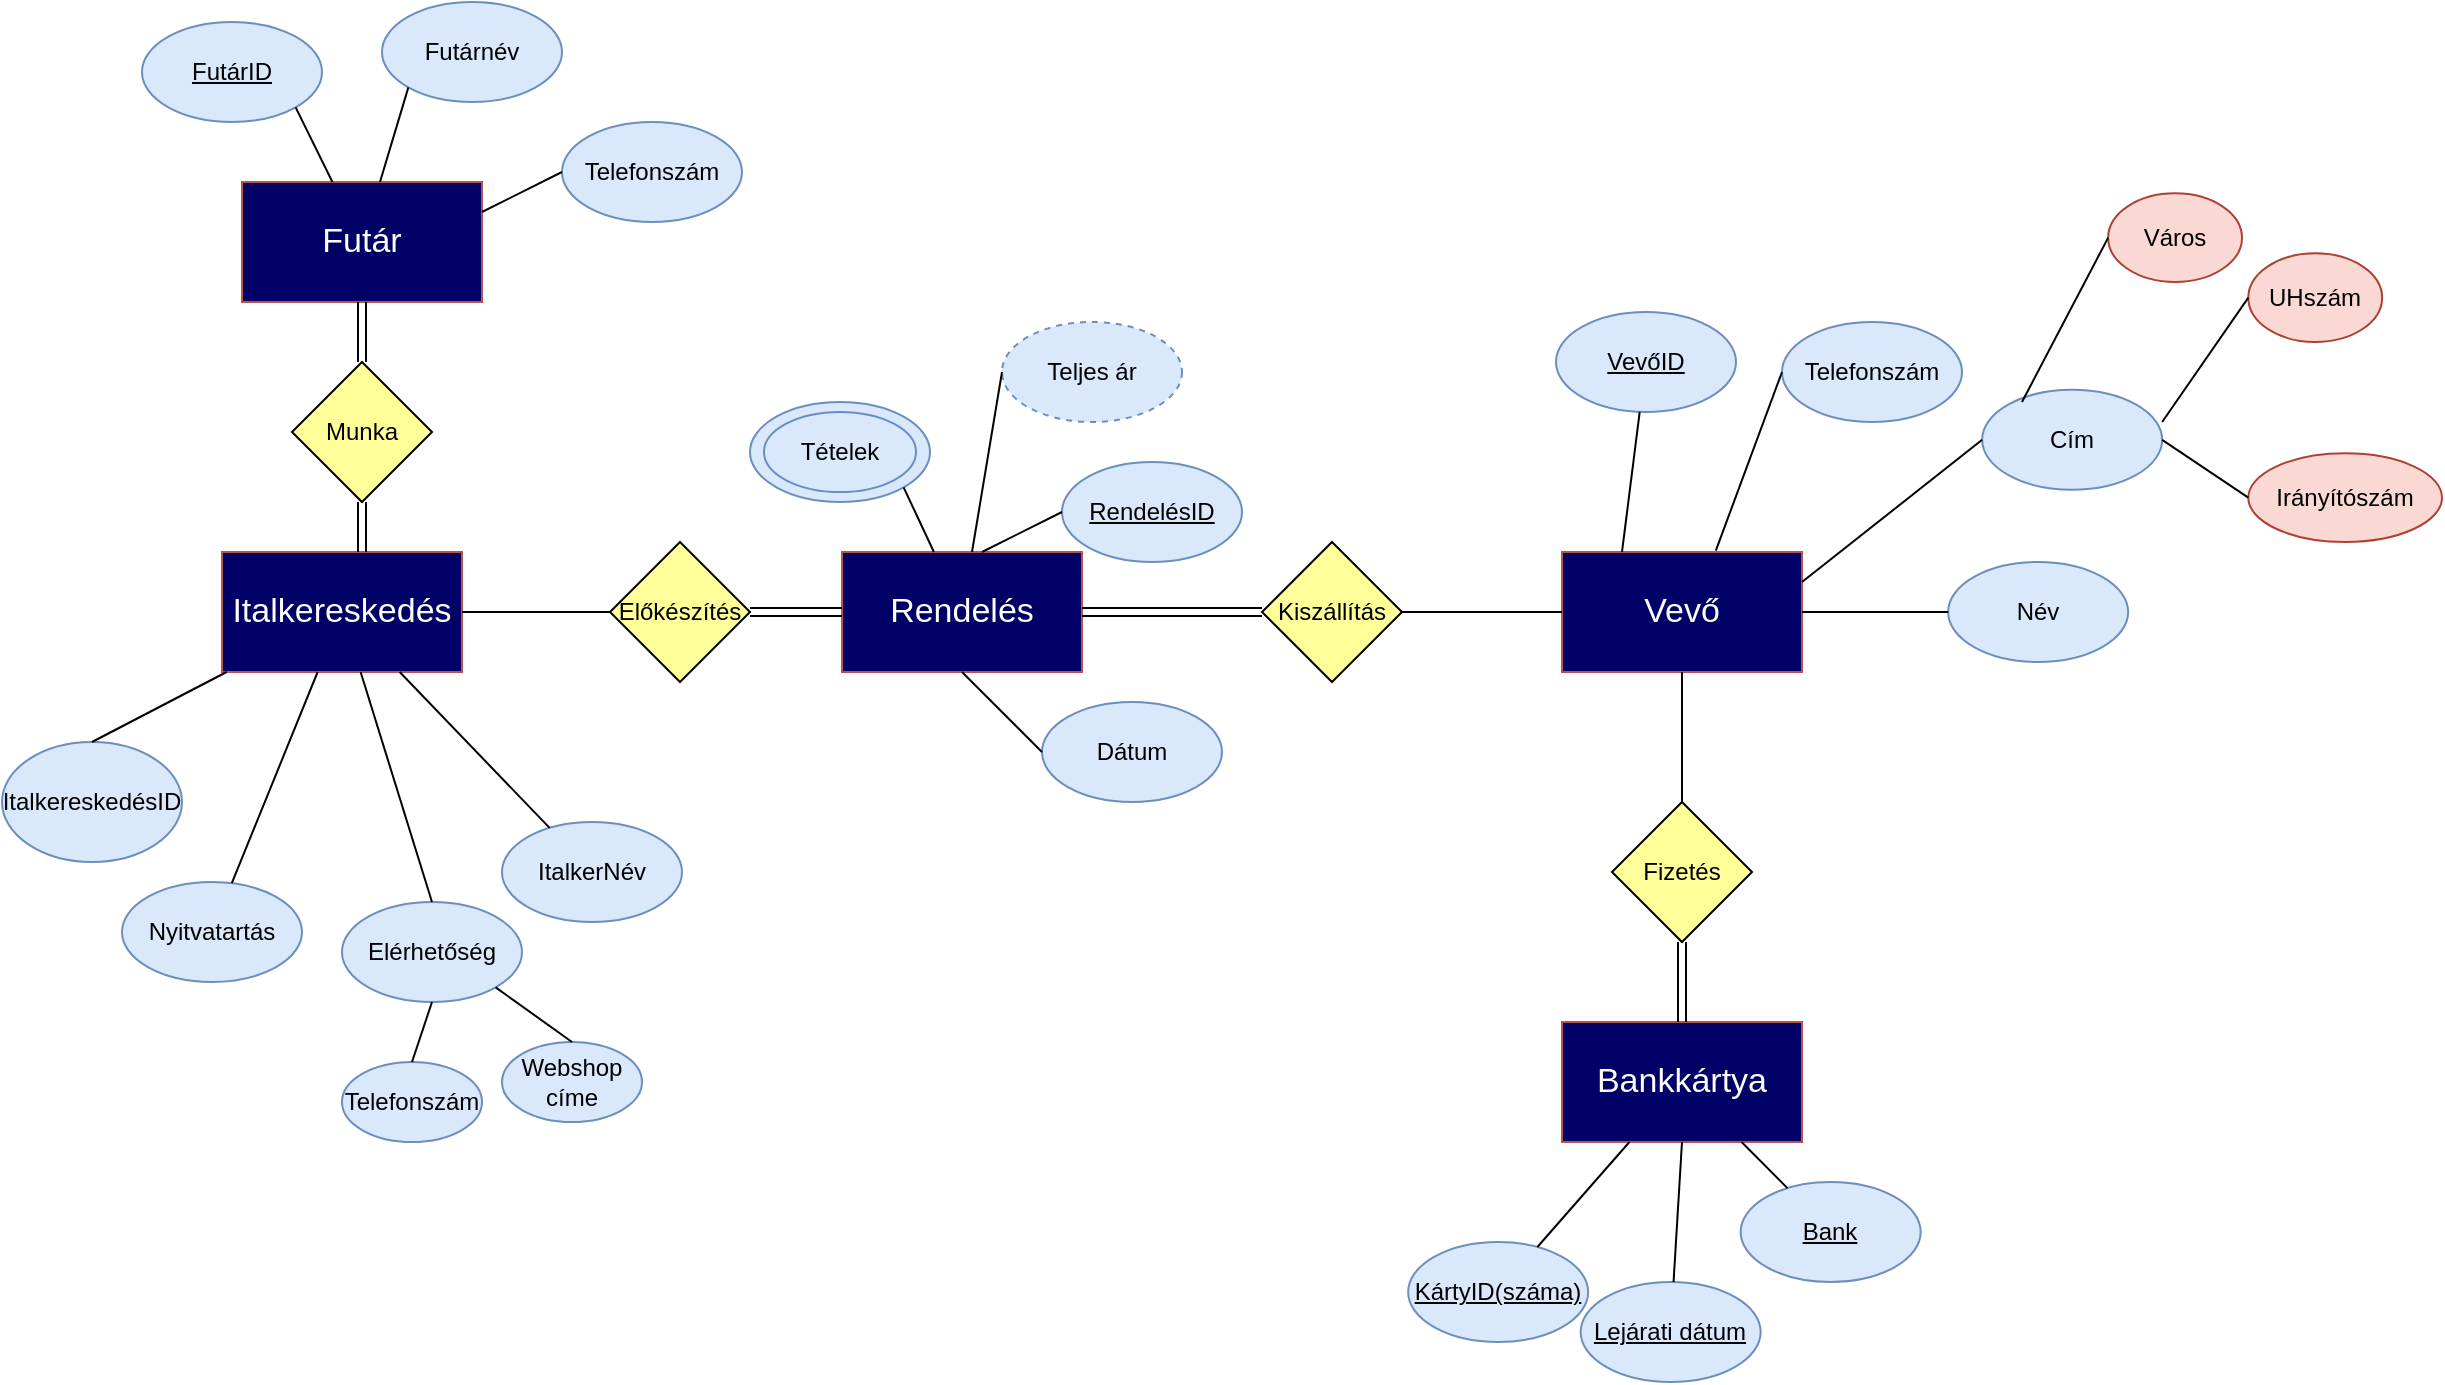<mxfile version="13.10.3" type="google"><diagram id="BLI_up4wdXT9rEUt4TvW" name="Page-1"><mxGraphModel dx="1865" dy="580" grid="1" gridSize="10" guides="1" tooltips="1" connect="1" arrows="1" fold="1" page="1" pageScale="1" pageWidth="827" pageHeight="1169" math="0" shadow="0"><root><mxCell id="0"/><mxCell id="1" parent="0"/><mxCell id="gjWTiHlFg1Z86SKk8JYK-1" value="&lt;font color=&quot;#fcfcfc&quot; style=&quot;font-size: 17px&quot;&gt;Futár&lt;/font&gt;" style="rounded=0;whiteSpace=wrap;html=1;strokeColor=#b85450;fillColor=#000066;" parent="1" vertex="1"><mxGeometry x="80" y="100" width="120" height="60" as="geometry"/></mxCell><mxCell id="gjWTiHlFg1Z86SKk8JYK-2" value="&lt;u&gt;FutárID&lt;/u&gt;" style="ellipse;whiteSpace=wrap;html=1;fillColor=#dae8fc;strokeColor=#6c8ebf;" parent="1" vertex="1"><mxGeometry x="30" y="20" width="90" height="50" as="geometry"/></mxCell><mxCell id="gjWTiHlFg1Z86SKk8JYK-3" value="Futárnév" style="ellipse;whiteSpace=wrap;html=1;fillColor=#dae8fc;strokeColor=#6c8ebf;" parent="1" vertex="1"><mxGeometry x="150" y="10" width="90" height="50" as="geometry"/></mxCell><mxCell id="gjWTiHlFg1Z86SKk8JYK-5" value="&lt;font color=&quot;#fcfcfc&quot; style=&quot;font-size: 17px&quot;&gt;Italkereskedés&lt;/font&gt;" style="rounded=0;whiteSpace=wrap;html=1;strokeColor=#b85450;fillColor=#000066;" parent="1" vertex="1"><mxGeometry x="70" y="285" width="120" height="60" as="geometry"/></mxCell><mxCell id="gjWTiHlFg1Z86SKk8JYK-7" value="&lt;font color=&quot;#fcfcfc&quot; style=&quot;font-size: 17px&quot;&gt;Rendelés&lt;/font&gt;" style="rounded=0;whiteSpace=wrap;html=1;strokeColor=#b85450;fillColor=#000066;" parent="1" vertex="1"><mxGeometry x="380" y="285" width="120" height="60" as="geometry"/></mxCell><mxCell id="gjWTiHlFg1Z86SKk8JYK-8" value="&lt;font color=&quot;#fcfcfc&quot; style=&quot;font-size: 17px&quot;&gt;Vevő&lt;/font&gt;" style="rounded=0;whiteSpace=wrap;html=1;strokeColor=#b85450;fillColor=#000066;" parent="1" vertex="1"><mxGeometry x="740" y="285" width="120" height="60" as="geometry"/></mxCell><mxCell id="gjWTiHlFg1Z86SKk8JYK-9" value="&lt;font color=&quot;#fcfcfc&quot; style=&quot;font-size: 17px&quot;&gt;Bankkártya&lt;/font&gt;" style="rounded=0;whiteSpace=wrap;html=1;strokeColor=#b85450;fillColor=#000066;" parent="1" vertex="1"><mxGeometry x="740" y="520" width="120" height="60" as="geometry"/></mxCell><mxCell id="gjWTiHlFg1Z86SKk8JYK-10" value="Telefonszám" style="ellipse;whiteSpace=wrap;html=1;fillColor=#dae8fc;strokeColor=#6c8ebf;" parent="1" vertex="1"><mxGeometry x="240" y="70" width="90" height="50" as="geometry"/></mxCell><mxCell id="gjWTiHlFg1Z86SKk8JYK-11" value="" style="endArrow=none;html=1;entryX=0;entryY=1;entryDx=0;entryDy=0;" parent="1" source="gjWTiHlFg1Z86SKk8JYK-1" target="gjWTiHlFg1Z86SKk8JYK-3" edge="1"><mxGeometry width="50" height="50" relative="1" as="geometry"><mxPoint x="370" y="320" as="sourcePoint"/><mxPoint x="420" y="270" as="targetPoint"/></mxGeometry></mxCell><mxCell id="gjWTiHlFg1Z86SKk8JYK-12" value="" style="endArrow=none;html=1;entryX=0;entryY=0.5;entryDx=0;entryDy=0;exitX=1;exitY=0.25;exitDx=0;exitDy=0;" parent="1" source="gjWTiHlFg1Z86SKk8JYK-1" target="gjWTiHlFg1Z86SKk8JYK-10" edge="1"><mxGeometry width="50" height="50" relative="1" as="geometry"><mxPoint x="370" y="320" as="sourcePoint"/><mxPoint x="420" y="270" as="targetPoint"/></mxGeometry></mxCell><mxCell id="gjWTiHlFg1Z86SKk8JYK-14" value="" style="endArrow=none;html=1;entryX=1;entryY=1;entryDx=0;entryDy=0;" parent="1" source="gjWTiHlFg1Z86SKk8JYK-1" target="gjWTiHlFg1Z86SKk8JYK-2" edge="1"><mxGeometry width="50" height="50" relative="1" as="geometry"><mxPoint x="75" y="130" as="sourcePoint"/><mxPoint x="173.096" y="62.631" as="targetPoint"/></mxGeometry></mxCell><mxCell id="gjWTiHlFg1Z86SKk8JYK-16" value="ItalkereskedésID" style="ellipse;whiteSpace=wrap;html=1;fillColor=#dae8fc;strokeColor=#6c8ebf;" parent="1" vertex="1"><mxGeometry x="-40" y="380" width="90" height="60" as="geometry"/></mxCell><mxCell id="gjWTiHlFg1Z86SKk8JYK-17" value="" style="endArrow=none;html=1;exitX=0.5;exitY=0;exitDx=0;exitDy=0;" parent="1" source="gjWTiHlFg1Z86SKk8JYK-16" target="gjWTiHlFg1Z86SKk8JYK-5" edge="1"><mxGeometry width="50" height="50" relative="1" as="geometry"><mxPoint x="-10" y="415.0" as="sourcePoint"/><mxPoint x="210" y="570" as="targetPoint"/></mxGeometry></mxCell><mxCell id="gjWTiHlFg1Z86SKk8JYK-18" value="Nyitvatartás" style="ellipse;whiteSpace=wrap;html=1;fillColor=#dae8fc;strokeColor=#6c8ebf;" parent="1" vertex="1"><mxGeometry x="20" y="450" width="90" height="50" as="geometry"/></mxCell><mxCell id="gjWTiHlFg1Z86SKk8JYK-19" value="" style="endArrow=none;html=1;" parent="1" source="gjWTiHlFg1Z86SKk8JYK-5" target="gjWTiHlFg1Z86SKk8JYK-18" edge="1"><mxGeometry width="50" height="50" relative="1" as="geometry"><mxPoint x="80" y="465.0" as="sourcePoint"/><mxPoint x="300" y="620" as="targetPoint"/></mxGeometry></mxCell><mxCell id="gjWTiHlFg1Z86SKk8JYK-20" value="Elérhetőség" style="ellipse;whiteSpace=wrap;html=1;fillColor=#dae8fc;strokeColor=#6c8ebf;" parent="1" vertex="1"><mxGeometry x="130" y="460" width="90" height="50" as="geometry"/></mxCell><mxCell id="gjWTiHlFg1Z86SKk8JYK-21" value="" style="endArrow=none;html=1;entryX=0.5;entryY=0;entryDx=0;entryDy=0;" parent="1" source="gjWTiHlFg1Z86SKk8JYK-5" target="gjWTiHlFg1Z86SKk8JYK-20" edge="1"><mxGeometry width="50" height="50" relative="1" as="geometry"><mxPoint x="190" y="555.0" as="sourcePoint"/><mxPoint x="410" y="710" as="targetPoint"/></mxGeometry></mxCell><mxCell id="gjWTiHlFg1Z86SKk8JYK-22" value="Telefonszám" style="ellipse;whiteSpace=wrap;html=1;fillColor=#dae8fc;strokeColor=#6c8ebf;" parent="1" vertex="1"><mxGeometry x="130" y="540" width="70" height="40" as="geometry"/></mxCell><mxCell id="gjWTiHlFg1Z86SKk8JYK-23" value="" style="endArrow=none;html=1;entryX=0.5;entryY=0;entryDx=0;entryDy=0;exitX=0.5;exitY=1;exitDx=0;exitDy=0;" parent="1" source="gjWTiHlFg1Z86SKk8JYK-20" target="gjWTiHlFg1Z86SKk8JYK-22" edge="1"><mxGeometry width="50" height="50" relative="1" as="geometry"><mxPoint x="70" y="585.0" as="sourcePoint"/><mxPoint x="290" y="740" as="targetPoint"/></mxGeometry></mxCell><mxCell id="gjWTiHlFg1Z86SKk8JYK-24" value="Webshop címe" style="ellipse;whiteSpace=wrap;html=1;fillColor=#dae8fc;strokeColor=#6c8ebf;" parent="1" vertex="1"><mxGeometry x="210" y="530" width="70" height="40" as="geometry"/></mxCell><mxCell id="gjWTiHlFg1Z86SKk8JYK-25" value="" style="endArrow=none;html=1;entryX=0.5;entryY=0;entryDx=0;entryDy=0;exitX=1;exitY=1;exitDx=0;exitDy=0;" parent="1" source="gjWTiHlFg1Z86SKk8JYK-20" target="gjWTiHlFg1Z86SKk8JYK-24" edge="1"><mxGeometry width="50" height="50" relative="1" as="geometry"><mxPoint x="255" y="500" as="sourcePoint"/><mxPoint x="370" y="730" as="targetPoint"/></mxGeometry></mxCell><mxCell id="gjWTiHlFg1Z86SKk8JYK-28" value="ItalkerNév" style="ellipse;whiteSpace=wrap;html=1;fillColor=#dae8fc;strokeColor=#6c8ebf;" parent="1" vertex="1"><mxGeometry x="210" y="420" width="90" height="50" as="geometry"/></mxCell><mxCell id="gjWTiHlFg1Z86SKk8JYK-29" value="" style="endArrow=none;html=1;" parent="1" source="gjWTiHlFg1Z86SKk8JYK-5" target="gjWTiHlFg1Z86SKk8JYK-28" edge="1"><mxGeometry width="50" height="50" relative="1" as="geometry"><mxPoint x="316.34" y="310" as="sourcePoint"/><mxPoint x="490" y="590" as="targetPoint"/></mxGeometry></mxCell><mxCell id="gjWTiHlFg1Z86SKk8JYK-30" value="Kiszállítás" style="rhombus;whiteSpace=wrap;html=1;fillColor=#FFFF99;" parent="1" vertex="1"><mxGeometry x="590" y="280" width="70" height="70" as="geometry"/></mxCell><mxCell id="gjWTiHlFg1Z86SKk8JYK-31" value="" style="endArrow=none;html=1;entryX=0;entryY=0.5;entryDx=0;entryDy=0;exitX=1;exitY=0.5;exitDx=0;exitDy=0;shape=link;" parent="1" source="gjWTiHlFg1Z86SKk8JYK-7" target="gjWTiHlFg1Z86SKk8JYK-30" edge="1"><mxGeometry width="50" height="50" relative="1" as="geometry"><mxPoint x="370" y="310" as="sourcePoint"/><mxPoint x="420" y="260" as="targetPoint"/></mxGeometry></mxCell><mxCell id="gjWTiHlFg1Z86SKk8JYK-34" value="" style="endArrow=none;html=1;entryX=0;entryY=0.5;entryDx=0;entryDy=0;exitX=1;exitY=0.5;exitDx=0;exitDy=0;" parent="1" source="gjWTiHlFg1Z86SKk8JYK-30" target="gjWTiHlFg1Z86SKk8JYK-8" edge="1"><mxGeometry width="50" height="50" relative="1" as="geometry"><mxPoint x="510.0" y="325" as="sourcePoint"/><mxPoint x="600.0" y="325" as="targetPoint"/></mxGeometry></mxCell><mxCell id="gjWTiHlFg1Z86SKk8JYK-35" value="Előkészítés" style="rhombus;whiteSpace=wrap;html=1;fillColor=#FFFF99;" parent="1" vertex="1"><mxGeometry x="264" y="280" width="70" height="70" as="geometry"/></mxCell><mxCell id="gjWTiHlFg1Z86SKk8JYK-36" value="" style="endArrow=none;html=1;entryX=0;entryY=0.5;entryDx=0;entryDy=0;" parent="1" target="gjWTiHlFg1Z86SKk8JYK-35" edge="1"><mxGeometry width="50" height="50" relative="1" as="geometry"><mxPoint x="190" y="315" as="sourcePoint"/><mxPoint x="94" y="260" as="targetPoint"/></mxGeometry></mxCell><mxCell id="gjWTiHlFg1Z86SKk8JYK-37" value="" style="endArrow=none;html=1;exitX=1;exitY=0.5;exitDx=0;exitDy=0;shape=link;" parent="1" source="gjWTiHlFg1Z86SKk8JYK-35" edge="1"><mxGeometry width="50" height="50" relative="1" as="geometry"><mxPoint x="184.0" y="325" as="sourcePoint"/><mxPoint x="380" y="315" as="targetPoint"/></mxGeometry></mxCell><mxCell id="gjWTiHlFg1Z86SKk8JYK-40" value="Fizetés" style="rhombus;whiteSpace=wrap;html=1;fillColor=#FFFF99;" parent="1" vertex="1"><mxGeometry x="765" y="410" width="70" height="70" as="geometry"/></mxCell><mxCell id="gjWTiHlFg1Z86SKk8JYK-41" value="" style="endArrow=none;html=1;exitX=0.5;exitY=0;exitDx=0;exitDy=0;entryX=0.5;entryY=1;entryDx=0;entryDy=0;shape=link;" parent="1" source="gjWTiHlFg1Z86SKk8JYK-9" target="gjWTiHlFg1Z86SKk8JYK-40" edge="1"><mxGeometry width="50" height="50" relative="1" as="geometry"><mxPoint x="670.0" y="445" as="sourcePoint"/><mxPoint x="790" y="480" as="targetPoint"/></mxGeometry></mxCell><mxCell id="gjWTiHlFg1Z86SKk8JYK-42" value="" style="endArrow=none;html=1;exitX=0.5;exitY=0;exitDx=0;exitDy=0;entryX=0.5;entryY=1;entryDx=0;entryDy=0;" parent="1" source="gjWTiHlFg1Z86SKk8JYK-40" target="gjWTiHlFg1Z86SKk8JYK-8" edge="1"><mxGeometry width="50" height="50" relative="1" as="geometry"><mxPoint x="680.0" y="455" as="sourcePoint"/><mxPoint x="810" y="350" as="targetPoint"/></mxGeometry></mxCell><mxCell id="gjWTiHlFg1Z86SKk8JYK-43" value="Munka" style="rhombus;whiteSpace=wrap;html=1;fillColor=#FFFF99;" parent="1" vertex="1"><mxGeometry x="105" y="190" width="70" height="70" as="geometry"/></mxCell><mxCell id="gjWTiHlFg1Z86SKk8JYK-44" value="" style="endArrow=none;html=1;entryX=0.5;entryY=1;entryDx=0;entryDy=0;shape=link;" parent="1" target="gjWTiHlFg1Z86SKk8JYK-43" edge="1"><mxGeometry width="50" height="50" relative="1" as="geometry"><mxPoint x="140" y="285" as="sourcePoint"/><mxPoint x="-70" y="170" as="targetPoint"/></mxGeometry></mxCell><mxCell id="gjWTiHlFg1Z86SKk8JYK-45" value="" style="endArrow=none;html=1;entryX=0.5;entryY=1;entryDx=0;entryDy=0;exitX=0.5;exitY=0;exitDx=0;exitDy=0;shape=link;" parent="1" source="gjWTiHlFg1Z86SKk8JYK-43" target="gjWTiHlFg1Z86SKk8JYK-1" edge="1"><mxGeometry width="50" height="50" relative="1" as="geometry"><mxPoint x="20.0" y="235" as="sourcePoint"/><mxPoint x="250.0" y="225" as="targetPoint"/></mxGeometry></mxCell><mxCell id="gjWTiHlFg1Z86SKk8JYK-46" value="&lt;u&gt;RendelésID&lt;/u&gt;" style="ellipse;whiteSpace=wrap;html=1;fillColor=#dae8fc;strokeColor=#6c8ebf;" parent="1" vertex="1"><mxGeometry x="490" y="240" width="90" height="50" as="geometry"/></mxCell><mxCell id="gjWTiHlFg1Z86SKk8JYK-47" value="" style="endArrow=none;html=1;entryX=0;entryY=0.5;entryDx=0;entryDy=0;exitX=1;exitY=0.25;exitDx=0;exitDy=0;" parent="1" target="gjWTiHlFg1Z86SKk8JYK-46" edge="1"><mxGeometry width="50" height="50" relative="1" as="geometry"><mxPoint x="450" y="285.0" as="sourcePoint"/><mxPoint x="670" y="440" as="targetPoint"/></mxGeometry></mxCell><mxCell id="gjWTiHlFg1Z86SKk8JYK-48" value="Teljes ár" style="ellipse;whiteSpace=wrap;html=1;fillColor=#dae8fc;strokeColor=#6c8ebf;dashed=1;" parent="1" vertex="1"><mxGeometry x="460" y="170" width="90" height="50" as="geometry"/></mxCell><mxCell id="gjWTiHlFg1Z86SKk8JYK-49" value="" style="endArrow=none;html=1;entryX=0;entryY=0.5;entryDx=0;entryDy=0;" parent="1" source="gjWTiHlFg1Z86SKk8JYK-7" target="gjWTiHlFg1Z86SKk8JYK-48" edge="1"><mxGeometry width="50" height="50" relative="1" as="geometry"><mxPoint x="430" y="280" as="sourcePoint"/><mxPoint x="640" y="370" as="targetPoint"/></mxGeometry></mxCell><mxCell id="gjWTiHlFg1Z86SKk8JYK-51" value="Tételek" style="ellipse;whiteSpace=wrap;html=1;fillColor=#dae8fc;strokeColor=#6c8ebf;" parent="1" vertex="1"><mxGeometry x="334" y="210" width="90" height="50" as="geometry"/></mxCell><mxCell id="gjWTiHlFg1Z86SKk8JYK-52" value="" style="endArrow=none;html=1;entryX=1;entryY=1;entryDx=0;entryDy=0;" parent="1" source="gjWTiHlFg1Z86SKk8JYK-7" target="gjWTiHlFg1Z86SKk8JYK-51" edge="1"><mxGeometry width="50" height="50" relative="1" as="geometry"><mxPoint x="290" y="255.0" as="sourcePoint"/><mxPoint x="510" y="410" as="targetPoint"/></mxGeometry></mxCell><mxCell id="gjWTiHlFg1Z86SKk8JYK-53" value="Dátum" style="ellipse;whiteSpace=wrap;html=1;fillColor=#dae8fc;strokeColor=#6c8ebf;" parent="1" vertex="1"><mxGeometry x="480" y="360" width="90" height="50" as="geometry"/></mxCell><mxCell id="gjWTiHlFg1Z86SKk8JYK-54" value="" style="endArrow=none;html=1;entryX=0;entryY=0.5;entryDx=0;entryDy=0;exitX=0.5;exitY=1;exitDx=0;exitDy=0;" parent="1" source="gjWTiHlFg1Z86SKk8JYK-7" target="gjWTiHlFg1Z86SKk8JYK-53" edge="1"><mxGeometry width="50" height="50" relative="1" as="geometry"><mxPoint x="440" y="405.0" as="sourcePoint"/><mxPoint x="660" y="560" as="targetPoint"/></mxGeometry></mxCell><mxCell id="gjWTiHlFg1Z86SKk8JYK-56" value="" style="ellipse;whiteSpace=wrap;html=1;strokeColor=#6c8ebf;fillColor=none;" parent="1" vertex="1"><mxGeometry x="341" y="215" width="76" height="40" as="geometry"/></mxCell><mxCell id="gjWTiHlFg1Z86SKk8JYK-57" value="Telefonszám" style="ellipse;whiteSpace=wrap;html=1;fillColor=#dae8fc;strokeColor=#6c8ebf;" parent="1" vertex="1"><mxGeometry x="850" y="170" width="90" height="50" as="geometry"/></mxCell><mxCell id="gjWTiHlFg1Z86SKk8JYK-58" value="" style="endArrow=none;html=1;entryX=0;entryY=0.5;entryDx=0;entryDy=0;exitX=0.641;exitY=-0.011;exitDx=0;exitDy=0;exitPerimeter=0;" parent="1" source="gjWTiHlFg1Z86SKk8JYK-8" target="gjWTiHlFg1Z86SKk8JYK-57" edge="1"><mxGeometry width="50" height="50" relative="1" as="geometry"><mxPoint x="810.0" y="155" as="sourcePoint"/><mxPoint x="1030" y="370" as="targetPoint"/></mxGeometry></mxCell><mxCell id="gjWTiHlFg1Z86SKk8JYK-59" value="&lt;u&gt;VevőID&lt;/u&gt;" style="ellipse;whiteSpace=wrap;html=1;fillColor=#dae8fc;strokeColor=#6c8ebf;" parent="1" vertex="1"><mxGeometry x="737" y="165" width="90" height="50" as="geometry"/></mxCell><mxCell id="gjWTiHlFg1Z86SKk8JYK-60" value="" style="endArrow=none;html=1;exitX=0.25;exitY=0;exitDx=0;exitDy=0;" parent="1" source="gjWTiHlFg1Z86SKk8JYK-8" target="gjWTiHlFg1Z86SKk8JYK-59" edge="1"><mxGeometry width="50" height="50" relative="1" as="geometry"><mxPoint x="697.0" y="210" as="sourcePoint"/><mxPoint x="917" y="365" as="targetPoint"/></mxGeometry></mxCell><mxCell id="gjWTiHlFg1Z86SKk8JYK-63" value="Név" style="ellipse;whiteSpace=wrap;html=1;fillColor=#dae8fc;strokeColor=#6c8ebf;" parent="1" vertex="1"><mxGeometry x="933.08" y="290" width="90" height="50" as="geometry"/></mxCell><mxCell id="gjWTiHlFg1Z86SKk8JYK-64" value="" style="endArrow=none;html=1;entryX=0;entryY=0.5;entryDx=0;entryDy=0;exitX=1;exitY=0.5;exitDx=0;exitDy=0;" parent="1" source="gjWTiHlFg1Z86SKk8JYK-8" target="gjWTiHlFg1Z86SKk8JYK-63" edge="1"><mxGeometry width="50" height="50" relative="1" as="geometry"><mxPoint x="900.0" y="404.34" as="sourcePoint"/><mxPoint x="1113.08" y="490" as="targetPoint"/></mxGeometry></mxCell><mxCell id="gjWTiHlFg1Z86SKk8JYK-65" value="Cím" style="ellipse;whiteSpace=wrap;html=1;fillColor=#dae8fc;strokeColor=#6c8ebf;" parent="1" vertex="1"><mxGeometry x="950.08" y="203.91" width="90" height="50" as="geometry"/></mxCell><mxCell id="gjWTiHlFg1Z86SKk8JYK-66" value="" style="endArrow=none;html=1;entryX=0;entryY=0.5;entryDx=0;entryDy=0;exitX=1;exitY=0.25;exitDx=0;exitDy=0;" parent="1" source="gjWTiHlFg1Z86SKk8JYK-8" target="gjWTiHlFg1Z86SKk8JYK-65" edge="1"><mxGeometry width="50" height="50" relative="1" as="geometry"><mxPoint x="827.0" y="326.08" as="sourcePoint"/><mxPoint x="1130.08" y="403.91" as="targetPoint"/></mxGeometry></mxCell><mxCell id="gjWTiHlFg1Z86SKk8JYK-67" value="Város" style="ellipse;whiteSpace=wrap;html=1;fillColor=#fad9d5;strokeColor=#ae4132;" parent="1" vertex="1"><mxGeometry x="1013.08" y="105.66" width="66.92" height="44.34" as="geometry"/></mxCell><mxCell id="gjWTiHlFg1Z86SKk8JYK-68" value="" style="endArrow=none;html=1;entryX=0;entryY=0.5;entryDx=0;entryDy=0;" parent="1" target="gjWTiHlFg1Z86SKk8JYK-67" edge="1"><mxGeometry width="50" height="50" relative="1" as="geometry"><mxPoint x="970" y="210" as="sourcePoint"/><mxPoint x="1193.08" y="305.66" as="targetPoint"/></mxGeometry></mxCell><mxCell id="gjWTiHlFg1Z86SKk8JYK-69" value="UHszám" style="ellipse;whiteSpace=wrap;html=1;fillColor=#fad9d5;strokeColor=#ae4132;" parent="1" vertex="1"><mxGeometry x="1083.16" y="135.66" width="66.92" height="44.34" as="geometry"/></mxCell><mxCell id="gjWTiHlFg1Z86SKk8JYK-70" value="" style="endArrow=none;html=1;entryX=0;entryY=0.5;entryDx=0;entryDy=0;exitX=1;exitY=0.322;exitDx=0;exitDy=0;exitPerimeter=0;" parent="1" source="gjWTiHlFg1Z86SKk8JYK-65" target="gjWTiHlFg1Z86SKk8JYK-69" edge="1"><mxGeometry width="50" height="50" relative="1" as="geometry"><mxPoint x="1040.08" y="240.0" as="sourcePoint"/><mxPoint x="1263.16" y="335.66" as="targetPoint"/></mxGeometry></mxCell><mxCell id="gjWTiHlFg1Z86SKk8JYK-71" value="Irányítószám" style="ellipse;whiteSpace=wrap;html=1;fillColor=#fad9d5;strokeColor=#ae4132;" parent="1" vertex="1"><mxGeometry x="1083.16" y="235.66" width="96.84" height="44.34" as="geometry"/></mxCell><mxCell id="gjWTiHlFg1Z86SKk8JYK-72" value="" style="endArrow=none;html=1;entryX=0;entryY=0.5;entryDx=0;entryDy=0;exitX=1;exitY=0.5;exitDx=0;exitDy=0;" parent="1" source="gjWTiHlFg1Z86SKk8JYK-65" target="gjWTiHlFg1Z86SKk8JYK-71" edge="1"><mxGeometry width="50" height="50" relative="1" as="geometry"><mxPoint x="1040.08" y="340.0" as="sourcePoint"/><mxPoint x="1263.16" y="435.66" as="targetPoint"/></mxGeometry></mxCell><mxCell id="gjWTiHlFg1Z86SKk8JYK-73" value="&lt;u&gt;KártyID(száma)&lt;/u&gt;" style="ellipse;whiteSpace=wrap;html=1;fillColor=#dae8fc;strokeColor=#6c8ebf;" parent="1" vertex="1"><mxGeometry x="663.08" y="630" width="90" height="50" as="geometry"/></mxCell><mxCell id="gjWTiHlFg1Z86SKk8JYK-74" value="" style="endArrow=none;html=1;" parent="1" source="gjWTiHlFg1Z86SKk8JYK-9" target="gjWTiHlFg1Z86SKk8JYK-73" edge="1"><mxGeometry width="50" height="50" relative="1" as="geometry"><mxPoint x="590.0" y="655" as="sourcePoint"/><mxPoint x="843.08" y="830" as="targetPoint"/></mxGeometry></mxCell><mxCell id="gjWTiHlFg1Z86SKk8JYK-75" value="&lt;u&gt;Lejárati dátum&lt;/u&gt;" style="ellipse;whiteSpace=wrap;html=1;fillColor=#dae8fc;strokeColor=#6c8ebf;" parent="1" vertex="1"><mxGeometry x="749.33" y="650" width="90" height="50" as="geometry"/></mxCell><mxCell id="gjWTiHlFg1Z86SKk8JYK-76" value="" style="endArrow=none;html=1;exitX=0.5;exitY=1;exitDx=0;exitDy=0;" parent="1" source="gjWTiHlFg1Z86SKk8JYK-9" target="gjWTiHlFg1Z86SKk8JYK-75" edge="1"><mxGeometry width="50" height="50" relative="1" as="geometry"><mxPoint x="859.995" y="600.0" as="sourcePoint"/><mxPoint x="929.33" y="850" as="targetPoint"/></mxGeometry></mxCell><mxCell id="gjWTiHlFg1Z86SKk8JYK-77" value="&lt;u&gt;Bank&lt;/u&gt;" style="ellipse;whiteSpace=wrap;html=1;fillColor=#dae8fc;strokeColor=#6c8ebf;" parent="1" vertex="1"><mxGeometry x="829.33" y="600" width="90" height="50" as="geometry"/></mxCell><mxCell id="gjWTiHlFg1Z86SKk8JYK-78" value="" style="endArrow=none;html=1;" parent="1" source="gjWTiHlFg1Z86SKk8JYK-9" target="gjWTiHlFg1Z86SKk8JYK-77" edge="1"><mxGeometry width="50" height="50" relative="1" as="geometry"><mxPoint x="939.995" y="550.0" as="sourcePoint"/><mxPoint x="1009.33" y="800" as="targetPoint"/></mxGeometry></mxCell></root></mxGraphModel></diagram></mxfile>